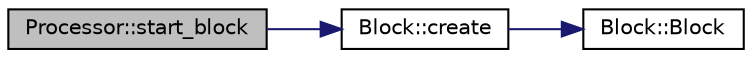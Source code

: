 digraph "Processor::start_block"
{
 // INTERACTIVE_SVG=YES
  edge [fontname="Helvetica",fontsize="10",labelfontname="Helvetica",labelfontsize="10"];
  node [fontname="Helvetica",fontsize="10",shape=record];
  rankdir="LR";
  Node1 [label="Processor::start_block",height=0.2,width=0.4,color="black", fillcolor="grey75", style="filled" fontcolor="black"];
  Node1 -> Node2 [color="midnightblue",fontsize="10",style="solid",fontname="Helvetica"];
  Node2 [label="Block::create",height=0.2,width=0.4,color="black", fillcolor="white", style="filled",URL="$class_block.html#a28f1bb418f67d7d1498a00363f282ba4"];
  Node2 -> Node3 [color="midnightblue",fontsize="10",style="solid",fontname="Helvetica"];
  Node3 [label="Block::Block",height=0.2,width=0.4,color="black", fillcolor="white", style="filled",URL="$class_block.html#a37658a946bf5067ad01d68d9ff086adc"];
}
